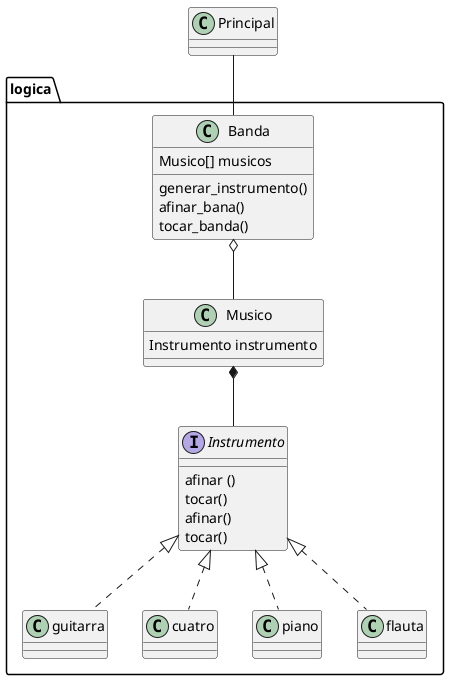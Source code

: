 @startuml
package logica{
interface Instrumento
class Musico
class Banda
Instrumento : afinar ()
Instrumento : tocar()
Instrumento <|.. guitarra
Instrumento <|.. cuatro
Instrumento <|.. piano
Instrumento <|.. flauta
}

Principal -- Banda

Instrumento : afinar()
Instrumento : tocar()

Musico *-- Instrumento

Banda o-- Musico

Musico : Instrumento instrumento
Banda : Musico[] musicos

Banda : generar_instrumento()
Banda : afinar_bana()
Banda : tocar_banda()
@enduml